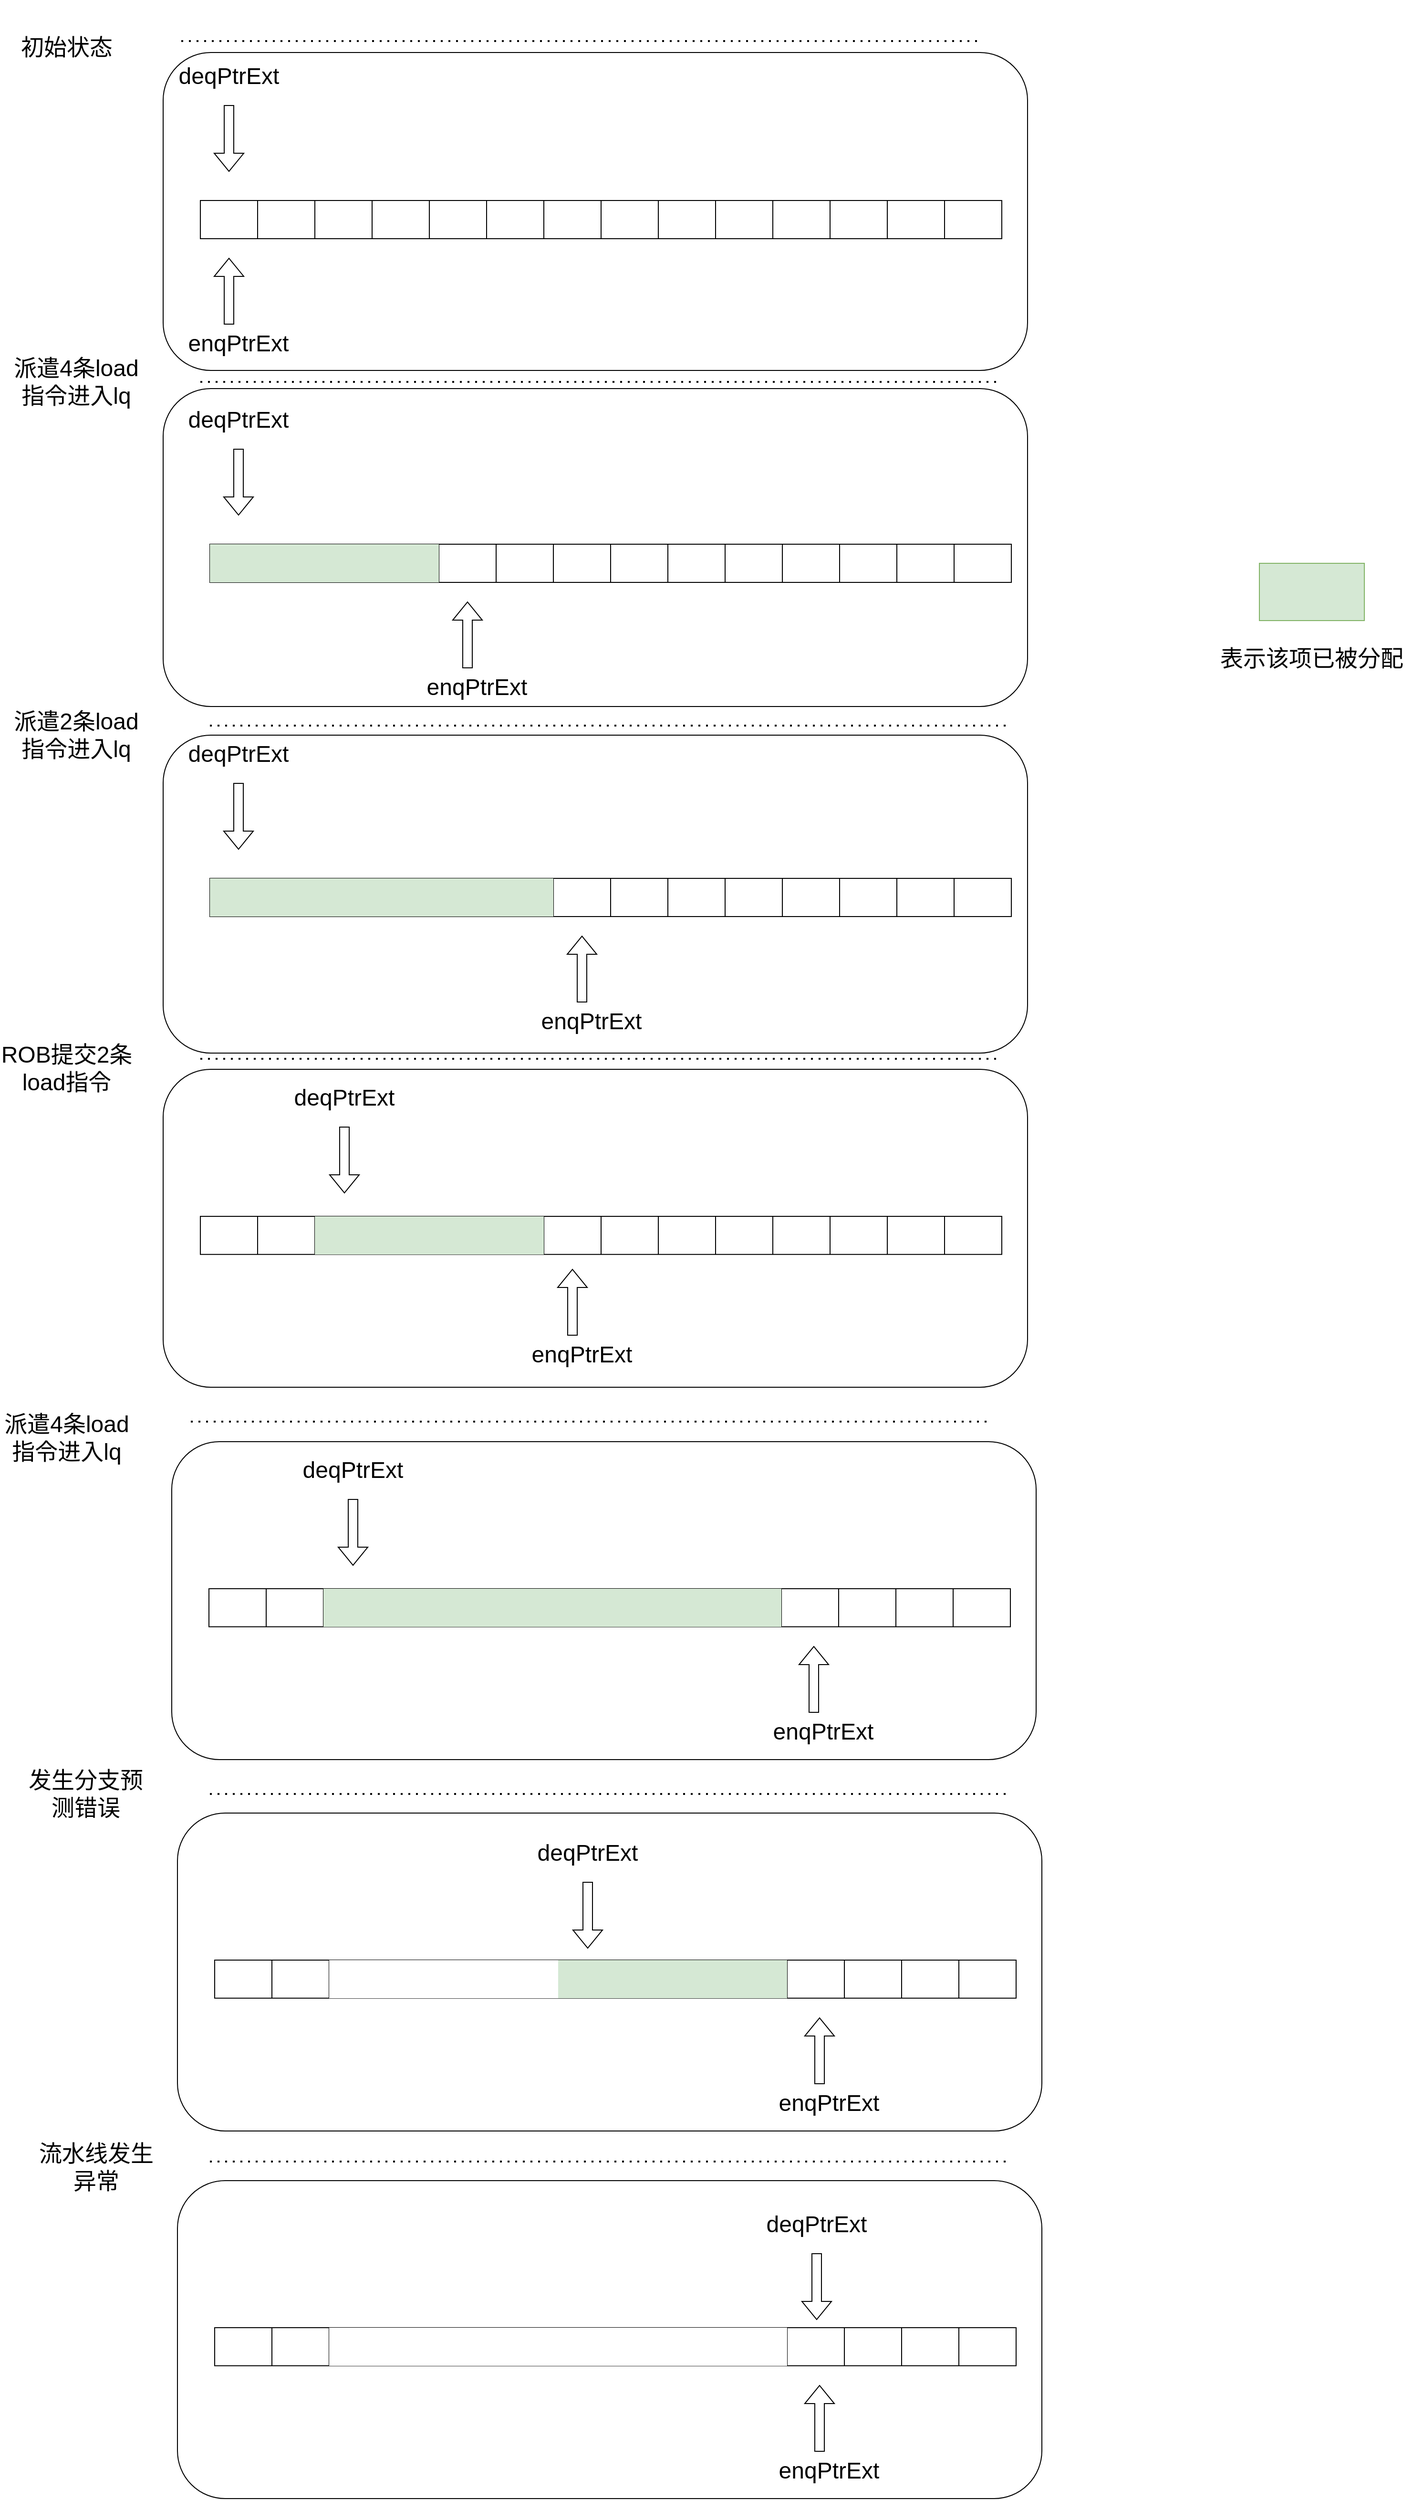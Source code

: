 <mxfile version="20.3.5" type="github">
  <diagram id="Lsw_fDYgIpaV166v-fXl" name="第 1 页">
    <mxGraphModel dx="2946" dy="1591" grid="0" gridSize="10" guides="1" tooltips="1" connect="1" arrows="1" fold="1" page="1" pageScale="1" pageWidth="2339" pageHeight="3300" math="0" shadow="0">
      <root>
        <mxCell id="0" />
        <mxCell id="1" parent="0" />
        <mxCell id="ylRBxWlj7SwvqX3XVw_r-153" value="" style="rounded=1;whiteSpace=wrap;html=1;fontSize=24;" vertex="1" parent="1">
          <mxGeometry x="361" y="1230" width="906" height="333" as="geometry" />
        </mxCell>
        <mxCell id="ylRBxWlj7SwvqX3XVw_r-152" value="" style="rounded=1;whiteSpace=wrap;html=1;fontSize=24;" vertex="1" parent="1">
          <mxGeometry x="361" y="880" width="906" height="333" as="geometry" />
        </mxCell>
        <mxCell id="ylRBxWlj7SwvqX3XVw_r-151" value="" style="rounded=1;whiteSpace=wrap;html=1;fontSize=24;" vertex="1" parent="1">
          <mxGeometry x="361" y="517" width="906" height="333" as="geometry" />
        </mxCell>
        <mxCell id="ylRBxWlj7SwvqX3XVw_r-150" value="" style="rounded=1;whiteSpace=wrap;html=1;fontSize=24;" vertex="1" parent="1">
          <mxGeometry x="361" y="165" width="906" height="333" as="geometry" />
        </mxCell>
        <mxCell id="ylRBxWlj7SwvqX3XVw_r-14" value="" style="shape=table;startSize=0;container=1;collapsible=0;childLayout=tableLayout;" vertex="1" parent="1">
          <mxGeometry x="400" y="320" width="840" height="40" as="geometry" />
        </mxCell>
        <mxCell id="ylRBxWlj7SwvqX3XVw_r-15" value="" style="shape=tableRow;horizontal=0;startSize=0;swimlaneHead=0;swimlaneBody=0;top=0;left=0;bottom=0;right=0;collapsible=0;dropTarget=0;fillColor=none;points=[[0,0.5],[1,0.5]];portConstraint=eastwest;" vertex="1" parent="ylRBxWlj7SwvqX3XVw_r-14">
          <mxGeometry width="840" height="40" as="geometry" />
        </mxCell>
        <mxCell id="ylRBxWlj7SwvqX3XVw_r-16" value="" style="shape=partialRectangle;html=1;whiteSpace=wrap;connectable=0;overflow=hidden;fillColor=none;top=0;left=0;bottom=0;right=0;pointerEvents=1;" vertex="1" parent="ylRBxWlj7SwvqX3XVw_r-15">
          <mxGeometry width="60" height="40" as="geometry">
            <mxRectangle width="60" height="40" as="alternateBounds" />
          </mxGeometry>
        </mxCell>
        <mxCell id="ylRBxWlj7SwvqX3XVw_r-17" value="" style="shape=partialRectangle;html=1;whiteSpace=wrap;connectable=0;overflow=hidden;fillColor=none;top=0;left=0;bottom=0;right=0;pointerEvents=1;" vertex="1" parent="ylRBxWlj7SwvqX3XVw_r-15">
          <mxGeometry x="60" width="60" height="40" as="geometry">
            <mxRectangle width="60" height="40" as="alternateBounds" />
          </mxGeometry>
        </mxCell>
        <mxCell id="ylRBxWlj7SwvqX3XVw_r-18" value="" style="shape=partialRectangle;html=1;whiteSpace=wrap;connectable=0;overflow=hidden;fillColor=none;top=0;left=0;bottom=0;right=0;pointerEvents=1;" vertex="1" parent="ylRBxWlj7SwvqX3XVw_r-15">
          <mxGeometry x="120" width="60" height="40" as="geometry">
            <mxRectangle width="60" height="40" as="alternateBounds" />
          </mxGeometry>
        </mxCell>
        <mxCell id="ylRBxWlj7SwvqX3XVw_r-19" value="" style="shape=partialRectangle;html=1;whiteSpace=wrap;connectable=0;overflow=hidden;fillColor=none;top=0;left=0;bottom=0;right=0;pointerEvents=1;" vertex="1" parent="ylRBxWlj7SwvqX3XVw_r-15">
          <mxGeometry x="180" width="60" height="40" as="geometry">
            <mxRectangle width="60" height="40" as="alternateBounds" />
          </mxGeometry>
        </mxCell>
        <mxCell id="ylRBxWlj7SwvqX3XVw_r-20" value="" style="shape=partialRectangle;html=1;whiteSpace=wrap;connectable=0;overflow=hidden;fillColor=none;top=0;left=0;bottom=0;right=0;pointerEvents=1;" vertex="1" parent="ylRBxWlj7SwvqX3XVw_r-15">
          <mxGeometry x="240" width="60" height="40" as="geometry">
            <mxRectangle width="60" height="40" as="alternateBounds" />
          </mxGeometry>
        </mxCell>
        <mxCell id="ylRBxWlj7SwvqX3XVw_r-21" value="" style="shape=partialRectangle;html=1;whiteSpace=wrap;connectable=0;overflow=hidden;fillColor=none;top=0;left=0;bottom=0;right=0;pointerEvents=1;" vertex="1" parent="ylRBxWlj7SwvqX3XVw_r-15">
          <mxGeometry x="300" width="60" height="40" as="geometry">
            <mxRectangle width="60" height="40" as="alternateBounds" />
          </mxGeometry>
        </mxCell>
        <mxCell id="ylRBxWlj7SwvqX3XVw_r-22" value="" style="shape=partialRectangle;html=1;whiteSpace=wrap;connectable=0;overflow=hidden;fillColor=none;top=0;left=0;bottom=0;right=0;pointerEvents=1;" vertex="1" parent="ylRBxWlj7SwvqX3XVw_r-15">
          <mxGeometry x="360" width="60" height="40" as="geometry">
            <mxRectangle width="60" height="40" as="alternateBounds" />
          </mxGeometry>
        </mxCell>
        <mxCell id="ylRBxWlj7SwvqX3XVw_r-23" value="" style="shape=partialRectangle;html=1;whiteSpace=wrap;connectable=0;overflow=hidden;fillColor=none;top=0;left=0;bottom=0;right=0;pointerEvents=1;" vertex="1" parent="ylRBxWlj7SwvqX3XVw_r-15">
          <mxGeometry x="420" width="60" height="40" as="geometry">
            <mxRectangle width="60" height="40" as="alternateBounds" />
          </mxGeometry>
        </mxCell>
        <mxCell id="ylRBxWlj7SwvqX3XVw_r-24" value="" style="shape=partialRectangle;html=1;whiteSpace=wrap;connectable=0;overflow=hidden;fillColor=none;top=0;left=0;bottom=0;right=0;pointerEvents=1;" vertex="1" parent="ylRBxWlj7SwvqX3XVw_r-15">
          <mxGeometry x="480" width="60" height="40" as="geometry">
            <mxRectangle width="60" height="40" as="alternateBounds" />
          </mxGeometry>
        </mxCell>
        <mxCell id="ylRBxWlj7SwvqX3XVw_r-25" value="" style="shape=partialRectangle;html=1;whiteSpace=wrap;connectable=0;overflow=hidden;fillColor=none;top=0;left=0;bottom=0;right=0;pointerEvents=1;" vertex="1" parent="ylRBxWlj7SwvqX3XVw_r-15">
          <mxGeometry x="540" width="60" height="40" as="geometry">
            <mxRectangle width="60" height="40" as="alternateBounds" />
          </mxGeometry>
        </mxCell>
        <mxCell id="ylRBxWlj7SwvqX3XVw_r-26" value="" style="shape=partialRectangle;html=1;whiteSpace=wrap;connectable=0;overflow=hidden;fillColor=none;top=0;left=0;bottom=0;right=0;pointerEvents=1;" vertex="1" parent="ylRBxWlj7SwvqX3XVw_r-15">
          <mxGeometry x="600" width="60" height="40" as="geometry">
            <mxRectangle width="60" height="40" as="alternateBounds" />
          </mxGeometry>
        </mxCell>
        <mxCell id="ylRBxWlj7SwvqX3XVw_r-27" value="" style="shape=partialRectangle;html=1;whiteSpace=wrap;connectable=0;overflow=hidden;fillColor=none;top=0;left=0;bottom=0;right=0;pointerEvents=1;" vertex="1" parent="ylRBxWlj7SwvqX3XVw_r-15">
          <mxGeometry x="660" width="60" height="40" as="geometry">
            <mxRectangle width="60" height="40" as="alternateBounds" />
          </mxGeometry>
        </mxCell>
        <mxCell id="ylRBxWlj7SwvqX3XVw_r-28" value="" style="shape=partialRectangle;html=1;whiteSpace=wrap;connectable=0;overflow=hidden;fillColor=none;top=0;left=0;bottom=0;right=0;pointerEvents=1;" vertex="1" parent="ylRBxWlj7SwvqX3XVw_r-15">
          <mxGeometry x="720" width="60" height="40" as="geometry">
            <mxRectangle width="60" height="40" as="alternateBounds" />
          </mxGeometry>
        </mxCell>
        <mxCell id="ylRBxWlj7SwvqX3XVw_r-29" value="" style="shape=partialRectangle;html=1;whiteSpace=wrap;connectable=0;overflow=hidden;fillColor=none;top=0;left=0;bottom=0;right=0;pointerEvents=1;" vertex="1" parent="ylRBxWlj7SwvqX3XVw_r-15">
          <mxGeometry x="780" width="60" height="40" as="geometry">
            <mxRectangle width="60" height="40" as="alternateBounds" />
          </mxGeometry>
        </mxCell>
        <mxCell id="ylRBxWlj7SwvqX3XVw_r-30" value="" style="shape=flexArrow;endArrow=classic;html=1;rounded=0;" edge="1" parent="1">
          <mxGeometry width="50" height="50" relative="1" as="geometry">
            <mxPoint x="430" y="450" as="sourcePoint" />
            <mxPoint x="430" y="380" as="targetPoint" />
          </mxGeometry>
        </mxCell>
        <mxCell id="ylRBxWlj7SwvqX3XVw_r-31" value="&lt;font style=&quot;font-size: 24px;&quot;&gt;enqPtrExt&lt;/font&gt;" style="text;html=1;strokeColor=none;fillColor=none;align=center;verticalAlign=middle;whiteSpace=wrap;rounded=0;" vertex="1" parent="1">
          <mxGeometry x="380" y="450" width="120" height="40" as="geometry" />
        </mxCell>
        <mxCell id="ylRBxWlj7SwvqX3XVw_r-35" value="" style="group" vertex="1" connectable="0" parent="1">
          <mxGeometry x="370" y="170" width="120" height="120" as="geometry" />
        </mxCell>
        <mxCell id="ylRBxWlj7SwvqX3XVw_r-33" value="" style="shape=flexArrow;endArrow=classic;html=1;rounded=0;fontSize=24;" edge="1" parent="ylRBxWlj7SwvqX3XVw_r-35">
          <mxGeometry width="50" height="50" relative="1" as="geometry">
            <mxPoint x="60" y="50" as="sourcePoint" />
            <mxPoint x="60" y="120" as="targetPoint" />
          </mxGeometry>
        </mxCell>
        <mxCell id="ylRBxWlj7SwvqX3XVw_r-34" value="&lt;font style=&quot;font-size: 24px;&quot;&gt;deqPtrExt&lt;/font&gt;" style="text;html=1;strokeColor=none;fillColor=none;align=center;verticalAlign=middle;whiteSpace=wrap;rounded=0;" vertex="1" parent="ylRBxWlj7SwvqX3XVw_r-35">
          <mxGeometry width="120" height="40" as="geometry" />
        </mxCell>
        <mxCell id="ylRBxWlj7SwvqX3XVw_r-36" value="" style="shape=table;startSize=0;container=1;collapsible=0;childLayout=tableLayout;" vertex="1" parent="1">
          <mxGeometry x="410" y="680" width="840" height="40" as="geometry" />
        </mxCell>
        <mxCell id="ylRBxWlj7SwvqX3XVw_r-37" value="" style="shape=tableRow;horizontal=0;startSize=0;swimlaneHead=0;swimlaneBody=0;top=0;left=0;bottom=0;right=0;collapsible=0;dropTarget=0;fillColor=none;points=[[0,0.5],[1,0.5]];portConstraint=eastwest;" vertex="1" parent="ylRBxWlj7SwvqX3XVw_r-36">
          <mxGeometry width="840" height="40" as="geometry" />
        </mxCell>
        <mxCell id="ylRBxWlj7SwvqX3XVw_r-38" value="" style="shape=partialRectangle;html=1;whiteSpace=wrap;connectable=0;overflow=hidden;fillColor=#d5e8d4;top=0;left=0;bottom=0;right=0;pointerEvents=1;strokeColor=#82b366;" vertex="1" parent="ylRBxWlj7SwvqX3XVw_r-37">
          <mxGeometry width="60" height="40" as="geometry">
            <mxRectangle width="60" height="40" as="alternateBounds" />
          </mxGeometry>
        </mxCell>
        <mxCell id="ylRBxWlj7SwvqX3XVw_r-39" value="" style="shape=partialRectangle;html=1;whiteSpace=wrap;connectable=0;overflow=hidden;fillColor=#d5e8d4;top=0;left=0;bottom=0;right=0;pointerEvents=1;strokeColor=#82b366;" vertex="1" parent="ylRBxWlj7SwvqX3XVw_r-37">
          <mxGeometry x="60" width="60" height="40" as="geometry">
            <mxRectangle width="60" height="40" as="alternateBounds" />
          </mxGeometry>
        </mxCell>
        <mxCell id="ylRBxWlj7SwvqX3XVw_r-40" value="" style="shape=partialRectangle;html=1;whiteSpace=wrap;connectable=0;overflow=hidden;fillColor=#d5e8d4;top=0;left=0;bottom=0;right=0;pointerEvents=1;strokeColor=#82b366;" vertex="1" parent="ylRBxWlj7SwvqX3XVw_r-37">
          <mxGeometry x="120" width="60" height="40" as="geometry">
            <mxRectangle width="60" height="40" as="alternateBounds" />
          </mxGeometry>
        </mxCell>
        <mxCell id="ylRBxWlj7SwvqX3XVw_r-41" value="" style="shape=partialRectangle;html=1;whiteSpace=wrap;connectable=0;overflow=hidden;fillColor=#d5e8d4;top=0;left=0;bottom=0;right=0;pointerEvents=1;strokeColor=#82b366;" vertex="1" parent="ylRBxWlj7SwvqX3XVw_r-37">
          <mxGeometry x="180" width="60" height="40" as="geometry">
            <mxRectangle width="60" height="40" as="alternateBounds" />
          </mxGeometry>
        </mxCell>
        <mxCell id="ylRBxWlj7SwvqX3XVw_r-42" value="" style="shape=partialRectangle;html=1;whiteSpace=wrap;connectable=0;overflow=hidden;fillColor=none;top=0;left=0;bottom=0;right=0;pointerEvents=1;" vertex="1" parent="ylRBxWlj7SwvqX3XVw_r-37">
          <mxGeometry x="240" width="60" height="40" as="geometry">
            <mxRectangle width="60" height="40" as="alternateBounds" />
          </mxGeometry>
        </mxCell>
        <mxCell id="ylRBxWlj7SwvqX3XVw_r-43" value="" style="shape=partialRectangle;html=1;whiteSpace=wrap;connectable=0;overflow=hidden;fillColor=none;top=0;left=0;bottom=0;right=0;pointerEvents=1;" vertex="1" parent="ylRBxWlj7SwvqX3XVw_r-37">
          <mxGeometry x="300" width="60" height="40" as="geometry">
            <mxRectangle width="60" height="40" as="alternateBounds" />
          </mxGeometry>
        </mxCell>
        <mxCell id="ylRBxWlj7SwvqX3XVw_r-44" value="" style="shape=partialRectangle;html=1;whiteSpace=wrap;connectable=0;overflow=hidden;fillColor=none;top=0;left=0;bottom=0;right=0;pointerEvents=1;" vertex="1" parent="ylRBxWlj7SwvqX3XVw_r-37">
          <mxGeometry x="360" width="60" height="40" as="geometry">
            <mxRectangle width="60" height="40" as="alternateBounds" />
          </mxGeometry>
        </mxCell>
        <mxCell id="ylRBxWlj7SwvqX3XVw_r-45" value="" style="shape=partialRectangle;html=1;whiteSpace=wrap;connectable=0;overflow=hidden;fillColor=none;top=0;left=0;bottom=0;right=0;pointerEvents=1;" vertex="1" parent="ylRBxWlj7SwvqX3XVw_r-37">
          <mxGeometry x="420" width="60" height="40" as="geometry">
            <mxRectangle width="60" height="40" as="alternateBounds" />
          </mxGeometry>
        </mxCell>
        <mxCell id="ylRBxWlj7SwvqX3XVw_r-46" value="" style="shape=partialRectangle;html=1;whiteSpace=wrap;connectable=0;overflow=hidden;fillColor=none;top=0;left=0;bottom=0;right=0;pointerEvents=1;" vertex="1" parent="ylRBxWlj7SwvqX3XVw_r-37">
          <mxGeometry x="480" width="60" height="40" as="geometry">
            <mxRectangle width="60" height="40" as="alternateBounds" />
          </mxGeometry>
        </mxCell>
        <mxCell id="ylRBxWlj7SwvqX3XVw_r-47" value="" style="shape=partialRectangle;html=1;whiteSpace=wrap;connectable=0;overflow=hidden;fillColor=none;top=0;left=0;bottom=0;right=0;pointerEvents=1;" vertex="1" parent="ylRBxWlj7SwvqX3XVw_r-37">
          <mxGeometry x="540" width="60" height="40" as="geometry">
            <mxRectangle width="60" height="40" as="alternateBounds" />
          </mxGeometry>
        </mxCell>
        <mxCell id="ylRBxWlj7SwvqX3XVw_r-48" value="" style="shape=partialRectangle;html=1;whiteSpace=wrap;connectable=0;overflow=hidden;fillColor=none;top=0;left=0;bottom=0;right=0;pointerEvents=1;" vertex="1" parent="ylRBxWlj7SwvqX3XVw_r-37">
          <mxGeometry x="600" width="60" height="40" as="geometry">
            <mxRectangle width="60" height="40" as="alternateBounds" />
          </mxGeometry>
        </mxCell>
        <mxCell id="ylRBxWlj7SwvqX3XVw_r-49" value="" style="shape=partialRectangle;html=1;whiteSpace=wrap;connectable=0;overflow=hidden;fillColor=none;top=0;left=0;bottom=0;right=0;pointerEvents=1;" vertex="1" parent="ylRBxWlj7SwvqX3XVw_r-37">
          <mxGeometry x="660" width="60" height="40" as="geometry">
            <mxRectangle width="60" height="40" as="alternateBounds" />
          </mxGeometry>
        </mxCell>
        <mxCell id="ylRBxWlj7SwvqX3XVw_r-50" value="" style="shape=partialRectangle;html=1;whiteSpace=wrap;connectable=0;overflow=hidden;fillColor=none;top=0;left=0;bottom=0;right=0;pointerEvents=1;" vertex="1" parent="ylRBxWlj7SwvqX3XVw_r-37">
          <mxGeometry x="720" width="60" height="40" as="geometry">
            <mxRectangle width="60" height="40" as="alternateBounds" />
          </mxGeometry>
        </mxCell>
        <mxCell id="ylRBxWlj7SwvqX3XVw_r-51" value="" style="shape=partialRectangle;html=1;whiteSpace=wrap;connectable=0;overflow=hidden;fillColor=none;top=0;left=0;bottom=0;right=0;pointerEvents=1;" vertex="1" parent="ylRBxWlj7SwvqX3XVw_r-37">
          <mxGeometry x="780" width="60" height="40" as="geometry">
            <mxRectangle width="60" height="40" as="alternateBounds" />
          </mxGeometry>
        </mxCell>
        <mxCell id="ylRBxWlj7SwvqX3XVw_r-52" value="" style="shape=flexArrow;endArrow=classic;html=1;rounded=0;" edge="1" parent="1">
          <mxGeometry width="50" height="50" relative="1" as="geometry">
            <mxPoint x="680" y="810" as="sourcePoint" />
            <mxPoint x="680" y="740" as="targetPoint" />
          </mxGeometry>
        </mxCell>
        <mxCell id="ylRBxWlj7SwvqX3XVw_r-53" value="&lt;font style=&quot;font-size: 24px;&quot;&gt;enqPtrExt&lt;/font&gt;" style="text;html=1;strokeColor=none;fillColor=none;align=center;verticalAlign=middle;whiteSpace=wrap;rounded=0;" vertex="1" parent="1">
          <mxGeometry x="630" y="810" width="120" height="40" as="geometry" />
        </mxCell>
        <mxCell id="ylRBxWlj7SwvqX3XVw_r-54" value="" style="group" vertex="1" connectable="0" parent="1">
          <mxGeometry x="380" y="530" width="120" height="120" as="geometry" />
        </mxCell>
        <mxCell id="ylRBxWlj7SwvqX3XVw_r-55" value="" style="shape=flexArrow;endArrow=classic;html=1;rounded=0;fontSize=24;" edge="1" parent="ylRBxWlj7SwvqX3XVw_r-54">
          <mxGeometry width="50" height="50" relative="1" as="geometry">
            <mxPoint x="60" y="50" as="sourcePoint" />
            <mxPoint x="60" y="120" as="targetPoint" />
          </mxGeometry>
        </mxCell>
        <mxCell id="ylRBxWlj7SwvqX3XVw_r-56" value="&lt;font style=&quot;font-size: 24px;&quot;&gt;deqPtrExt&lt;/font&gt;" style="text;html=1;strokeColor=none;fillColor=none;align=center;verticalAlign=middle;whiteSpace=wrap;rounded=0;" vertex="1" parent="ylRBxWlj7SwvqX3XVw_r-54">
          <mxGeometry width="120" height="40" as="geometry" />
        </mxCell>
        <mxCell id="ylRBxWlj7SwvqX3XVw_r-57" value="" style="endArrow=none;dashed=1;html=1;dashPattern=1 3;strokeWidth=2;rounded=0;fontSize=24;" edge="1" parent="1">
          <mxGeometry width="50" height="50" relative="1" as="geometry">
            <mxPoint x="400" y="510" as="sourcePoint" />
            <mxPoint x="1240" y="510" as="targetPoint" />
          </mxGeometry>
        </mxCell>
        <mxCell id="ylRBxWlj7SwvqX3XVw_r-58" value="" style="shape=table;startSize=0;container=1;collapsible=0;childLayout=tableLayout;" vertex="1" parent="1">
          <mxGeometry x="410" y="1030" width="840" height="40" as="geometry" />
        </mxCell>
        <mxCell id="ylRBxWlj7SwvqX3XVw_r-59" value="" style="shape=tableRow;horizontal=0;startSize=0;swimlaneHead=0;swimlaneBody=0;top=0;left=0;bottom=0;right=0;collapsible=0;dropTarget=0;fillColor=none;points=[[0,0.5],[1,0.5]];portConstraint=eastwest;" vertex="1" parent="ylRBxWlj7SwvqX3XVw_r-58">
          <mxGeometry width="840" height="40" as="geometry" />
        </mxCell>
        <mxCell id="ylRBxWlj7SwvqX3XVw_r-60" value="" style="shape=partialRectangle;html=1;whiteSpace=wrap;connectable=0;overflow=hidden;fillColor=#d5e8d4;top=0;left=0;bottom=0;right=0;pointerEvents=1;strokeColor=#82b366;" vertex="1" parent="ylRBxWlj7SwvqX3XVw_r-59">
          <mxGeometry width="60" height="40" as="geometry">
            <mxRectangle width="60" height="40" as="alternateBounds" />
          </mxGeometry>
        </mxCell>
        <mxCell id="ylRBxWlj7SwvqX3XVw_r-61" value="" style="shape=partialRectangle;html=1;whiteSpace=wrap;connectable=0;overflow=hidden;fillColor=#d5e8d4;top=0;left=0;bottom=0;right=0;pointerEvents=1;strokeColor=#82b366;" vertex="1" parent="ylRBxWlj7SwvqX3XVw_r-59">
          <mxGeometry x="60" width="60" height="40" as="geometry">
            <mxRectangle width="60" height="40" as="alternateBounds" />
          </mxGeometry>
        </mxCell>
        <mxCell id="ylRBxWlj7SwvqX3XVw_r-62" value="" style="shape=partialRectangle;html=1;whiteSpace=wrap;connectable=0;overflow=hidden;fillColor=#d5e8d4;top=0;left=0;bottom=0;right=0;pointerEvents=1;strokeColor=#82b366;" vertex="1" parent="ylRBxWlj7SwvqX3XVw_r-59">
          <mxGeometry x="120" width="60" height="40" as="geometry">
            <mxRectangle width="60" height="40" as="alternateBounds" />
          </mxGeometry>
        </mxCell>
        <mxCell id="ylRBxWlj7SwvqX3XVw_r-63" value="" style="shape=partialRectangle;html=1;whiteSpace=wrap;connectable=0;overflow=hidden;fillColor=#d5e8d4;top=0;left=0;bottom=0;right=0;pointerEvents=1;strokeColor=#82b366;" vertex="1" parent="ylRBxWlj7SwvqX3XVw_r-59">
          <mxGeometry x="180" width="60" height="40" as="geometry">
            <mxRectangle width="60" height="40" as="alternateBounds" />
          </mxGeometry>
        </mxCell>
        <mxCell id="ylRBxWlj7SwvqX3XVw_r-64" value="" style="shape=partialRectangle;html=1;whiteSpace=wrap;connectable=0;overflow=hidden;fillColor=#d5e8d4;top=0;left=0;bottom=0;right=0;pointerEvents=1;strokeColor=#82b366;" vertex="1" parent="ylRBxWlj7SwvqX3XVw_r-59">
          <mxGeometry x="240" width="60" height="40" as="geometry">
            <mxRectangle width="60" height="40" as="alternateBounds" />
          </mxGeometry>
        </mxCell>
        <mxCell id="ylRBxWlj7SwvqX3XVw_r-65" value="" style="shape=partialRectangle;html=1;whiteSpace=wrap;connectable=0;overflow=hidden;fillColor=#d5e8d4;top=0;left=0;bottom=0;right=0;pointerEvents=1;strokeColor=#82b366;" vertex="1" parent="ylRBxWlj7SwvqX3XVw_r-59">
          <mxGeometry x="300" width="60" height="40" as="geometry">
            <mxRectangle width="60" height="40" as="alternateBounds" />
          </mxGeometry>
        </mxCell>
        <mxCell id="ylRBxWlj7SwvqX3XVw_r-66" value="" style="shape=partialRectangle;html=1;whiteSpace=wrap;connectable=0;overflow=hidden;fillColor=none;top=0;left=0;bottom=0;right=0;pointerEvents=1;" vertex="1" parent="ylRBxWlj7SwvqX3XVw_r-59">
          <mxGeometry x="360" width="60" height="40" as="geometry">
            <mxRectangle width="60" height="40" as="alternateBounds" />
          </mxGeometry>
        </mxCell>
        <mxCell id="ylRBxWlj7SwvqX3XVw_r-67" value="" style="shape=partialRectangle;html=1;whiteSpace=wrap;connectable=0;overflow=hidden;fillColor=none;top=0;left=0;bottom=0;right=0;pointerEvents=1;" vertex="1" parent="ylRBxWlj7SwvqX3XVw_r-59">
          <mxGeometry x="420" width="60" height="40" as="geometry">
            <mxRectangle width="60" height="40" as="alternateBounds" />
          </mxGeometry>
        </mxCell>
        <mxCell id="ylRBxWlj7SwvqX3XVw_r-68" value="" style="shape=partialRectangle;html=1;whiteSpace=wrap;connectable=0;overflow=hidden;fillColor=none;top=0;left=0;bottom=0;right=0;pointerEvents=1;" vertex="1" parent="ylRBxWlj7SwvqX3XVw_r-59">
          <mxGeometry x="480" width="60" height="40" as="geometry">
            <mxRectangle width="60" height="40" as="alternateBounds" />
          </mxGeometry>
        </mxCell>
        <mxCell id="ylRBxWlj7SwvqX3XVw_r-69" value="" style="shape=partialRectangle;html=1;whiteSpace=wrap;connectable=0;overflow=hidden;fillColor=none;top=0;left=0;bottom=0;right=0;pointerEvents=1;" vertex="1" parent="ylRBxWlj7SwvqX3XVw_r-59">
          <mxGeometry x="540" width="60" height="40" as="geometry">
            <mxRectangle width="60" height="40" as="alternateBounds" />
          </mxGeometry>
        </mxCell>
        <mxCell id="ylRBxWlj7SwvqX3XVw_r-70" value="" style="shape=partialRectangle;html=1;whiteSpace=wrap;connectable=0;overflow=hidden;fillColor=none;top=0;left=0;bottom=0;right=0;pointerEvents=1;" vertex="1" parent="ylRBxWlj7SwvqX3XVw_r-59">
          <mxGeometry x="600" width="60" height="40" as="geometry">
            <mxRectangle width="60" height="40" as="alternateBounds" />
          </mxGeometry>
        </mxCell>
        <mxCell id="ylRBxWlj7SwvqX3XVw_r-71" value="" style="shape=partialRectangle;html=1;whiteSpace=wrap;connectable=0;overflow=hidden;fillColor=none;top=0;left=0;bottom=0;right=0;pointerEvents=1;" vertex="1" parent="ylRBxWlj7SwvqX3XVw_r-59">
          <mxGeometry x="660" width="60" height="40" as="geometry">
            <mxRectangle width="60" height="40" as="alternateBounds" />
          </mxGeometry>
        </mxCell>
        <mxCell id="ylRBxWlj7SwvqX3XVw_r-72" value="" style="shape=partialRectangle;html=1;whiteSpace=wrap;connectable=0;overflow=hidden;fillColor=none;top=0;left=0;bottom=0;right=0;pointerEvents=1;" vertex="1" parent="ylRBxWlj7SwvqX3XVw_r-59">
          <mxGeometry x="720" width="60" height="40" as="geometry">
            <mxRectangle width="60" height="40" as="alternateBounds" />
          </mxGeometry>
        </mxCell>
        <mxCell id="ylRBxWlj7SwvqX3XVw_r-73" value="" style="shape=partialRectangle;html=1;whiteSpace=wrap;connectable=0;overflow=hidden;fillColor=none;top=0;left=0;bottom=0;right=0;pointerEvents=1;" vertex="1" parent="ylRBxWlj7SwvqX3XVw_r-59">
          <mxGeometry x="780" width="60" height="40" as="geometry">
            <mxRectangle width="60" height="40" as="alternateBounds" />
          </mxGeometry>
        </mxCell>
        <mxCell id="ylRBxWlj7SwvqX3XVw_r-74" value="" style="shape=flexArrow;endArrow=classic;html=1;rounded=0;" edge="1" parent="1">
          <mxGeometry width="50" height="50" relative="1" as="geometry">
            <mxPoint x="800" y="1160" as="sourcePoint" />
            <mxPoint x="800" y="1090" as="targetPoint" />
          </mxGeometry>
        </mxCell>
        <mxCell id="ylRBxWlj7SwvqX3XVw_r-75" value="&lt;font style=&quot;font-size: 24px;&quot;&gt;enqPtrExt&lt;/font&gt;" style="text;html=1;strokeColor=none;fillColor=none;align=center;verticalAlign=middle;whiteSpace=wrap;rounded=0;" vertex="1" parent="1">
          <mxGeometry x="750" y="1160" width="120" height="40" as="geometry" />
        </mxCell>
        <mxCell id="ylRBxWlj7SwvqX3XVw_r-76" value="" style="group" vertex="1" connectable="0" parent="1">
          <mxGeometry x="380" y="880" width="120" height="120" as="geometry" />
        </mxCell>
        <mxCell id="ylRBxWlj7SwvqX3XVw_r-77" value="" style="shape=flexArrow;endArrow=classic;html=1;rounded=0;fontSize=24;" edge="1" parent="ylRBxWlj7SwvqX3XVw_r-76">
          <mxGeometry width="50" height="50" relative="1" as="geometry">
            <mxPoint x="60" y="50" as="sourcePoint" />
            <mxPoint x="60" y="120" as="targetPoint" />
          </mxGeometry>
        </mxCell>
        <mxCell id="ylRBxWlj7SwvqX3XVw_r-78" value="&lt;font style=&quot;font-size: 24px;&quot;&gt;deqPtrExt&lt;/font&gt;" style="text;html=1;strokeColor=none;fillColor=none;align=center;verticalAlign=middle;whiteSpace=wrap;rounded=0;" vertex="1" parent="ylRBxWlj7SwvqX3XVw_r-76">
          <mxGeometry width="120" height="40" as="geometry" />
        </mxCell>
        <mxCell id="ylRBxWlj7SwvqX3XVw_r-79" value="" style="endArrow=none;dashed=1;html=1;dashPattern=1 3;strokeWidth=2;rounded=0;fontSize=24;" edge="1" parent="1">
          <mxGeometry width="50" height="50" relative="1" as="geometry">
            <mxPoint x="410" y="870" as="sourcePoint" />
            <mxPoint x="1250" y="870" as="targetPoint" />
          </mxGeometry>
        </mxCell>
        <mxCell id="ylRBxWlj7SwvqX3XVw_r-80" value="派遣4条load指令进入lq" style="text;html=1;strokeColor=none;fillColor=none;align=center;verticalAlign=middle;whiteSpace=wrap;rounded=0;fontSize=24;" vertex="1" parent="1">
          <mxGeometry x="200" y="460" width="140" height="100" as="geometry" />
        </mxCell>
        <mxCell id="ylRBxWlj7SwvqX3XVw_r-81" value="派遣2条load指令进入lq" style="text;html=1;strokeColor=none;fillColor=none;align=center;verticalAlign=middle;whiteSpace=wrap;rounded=0;fontSize=24;" vertex="1" parent="1">
          <mxGeometry x="200" y="830" width="140" height="100" as="geometry" />
        </mxCell>
        <mxCell id="ylRBxWlj7SwvqX3XVw_r-123" value="" style="shape=flexArrow;endArrow=classic;html=1;rounded=0;" edge="1" parent="1">
          <mxGeometry width="50" height="50" relative="1" as="geometry">
            <mxPoint x="790" y="1509" as="sourcePoint" />
            <mxPoint x="790" y="1439" as="targetPoint" />
          </mxGeometry>
        </mxCell>
        <mxCell id="ylRBxWlj7SwvqX3XVw_r-124" value="&lt;font style=&quot;font-size: 24px;&quot;&gt;enqPtrExt&lt;/font&gt;" style="text;html=1;strokeColor=none;fillColor=none;align=center;verticalAlign=middle;whiteSpace=wrap;rounded=0;" vertex="1" parent="1">
          <mxGeometry x="740" y="1509" width="120" height="40" as="geometry" />
        </mxCell>
        <mxCell id="ylRBxWlj7SwvqX3XVw_r-125" value="" style="group" vertex="1" connectable="0" parent="1">
          <mxGeometry x="491" y="1240" width="120" height="120" as="geometry" />
        </mxCell>
        <mxCell id="ylRBxWlj7SwvqX3XVw_r-126" value="" style="shape=flexArrow;endArrow=classic;html=1;rounded=0;fontSize=24;" edge="1" parent="ylRBxWlj7SwvqX3XVw_r-125">
          <mxGeometry width="50" height="50" relative="1" as="geometry">
            <mxPoint x="60" y="50" as="sourcePoint" />
            <mxPoint x="60" y="120" as="targetPoint" />
          </mxGeometry>
        </mxCell>
        <mxCell id="ylRBxWlj7SwvqX3XVw_r-127" value="&lt;font style=&quot;font-size: 24px;&quot;&gt;deqPtrExt&lt;/font&gt;" style="text;html=1;strokeColor=none;fillColor=none;align=center;verticalAlign=middle;whiteSpace=wrap;rounded=0;" vertex="1" parent="ylRBxWlj7SwvqX3XVw_r-125">
          <mxGeometry width="120" height="40" as="geometry" />
        </mxCell>
        <mxCell id="ylRBxWlj7SwvqX3XVw_r-128" value="" style="endArrow=none;dashed=1;html=1;dashPattern=1 3;strokeWidth=2;rounded=0;fontSize=24;" edge="1" parent="1">
          <mxGeometry width="50" height="50" relative="1" as="geometry">
            <mxPoint x="400" y="1219" as="sourcePoint" />
            <mxPoint x="1240" y="1219" as="targetPoint" />
          </mxGeometry>
        </mxCell>
        <mxCell id="ylRBxWlj7SwvqX3XVw_r-129" value="ROB提交2条load指令" style="text;html=1;strokeColor=none;fillColor=none;align=center;verticalAlign=middle;whiteSpace=wrap;rounded=0;fontSize=24;" vertex="1" parent="1">
          <mxGeometry x="190" y="1179" width="140" height="100" as="geometry" />
        </mxCell>
        <mxCell id="ylRBxWlj7SwvqX3XVw_r-130" value="初始状态" style="text;html=1;strokeColor=none;fillColor=none;align=center;verticalAlign=middle;whiteSpace=wrap;rounded=0;fontSize=24;" vertex="1" parent="1">
          <mxGeometry x="190" y="110" width="140" height="100" as="geometry" />
        </mxCell>
        <mxCell id="ylRBxWlj7SwvqX3XVw_r-131" value="" style="rounded=0;whiteSpace=wrap;html=1;fontSize=24;fillColor=#d5e8d4;strokeColor=#82b366;" vertex="1" parent="1">
          <mxGeometry x="1510" y="700" width="110" height="60" as="geometry" />
        </mxCell>
        <mxCell id="ylRBxWlj7SwvqX3XVw_r-132" value="表示该项已被分配" style="text;html=1;strokeColor=none;fillColor=none;align=center;verticalAlign=middle;whiteSpace=wrap;rounded=0;fontSize=24;" vertex="1" parent="1">
          <mxGeometry x="1460" y="770" width="210" height="60" as="geometry" />
        </mxCell>
        <mxCell id="ylRBxWlj7SwvqX3XVw_r-133" value="" style="endArrow=none;dashed=1;html=1;dashPattern=1 3;strokeWidth=2;rounded=0;fontSize=24;" edge="1" parent="1">
          <mxGeometry width="50" height="50" relative="1" as="geometry">
            <mxPoint x="380" y="153" as="sourcePoint" />
            <mxPoint x="1220" y="153" as="targetPoint" />
          </mxGeometry>
        </mxCell>
        <mxCell id="ylRBxWlj7SwvqX3XVw_r-134" value="" style="shape=table;startSize=0;container=1;collapsible=0;childLayout=tableLayout;" vertex="1" parent="1">
          <mxGeometry x="400" y="1384" width="840" height="39.881" as="geometry" />
        </mxCell>
        <mxCell id="ylRBxWlj7SwvqX3XVw_r-135" value="" style="shape=tableRow;horizontal=0;startSize=0;swimlaneHead=0;swimlaneBody=0;top=0;left=0;bottom=0;right=0;collapsible=0;dropTarget=0;fillColor=none;points=[[0,0.5],[1,0.5]];portConstraint=eastwest;" vertex="1" parent="ylRBxWlj7SwvqX3XVw_r-134">
          <mxGeometry width="840" height="40" as="geometry" />
        </mxCell>
        <mxCell id="ylRBxWlj7SwvqX3XVw_r-136" value="" style="shape=partialRectangle;html=1;whiteSpace=wrap;connectable=0;overflow=hidden;fillColor=none;top=0;left=0;bottom=0;right=0;pointerEvents=1;" vertex="1" parent="ylRBxWlj7SwvqX3XVw_r-135">
          <mxGeometry width="60" height="40" as="geometry">
            <mxRectangle width="60" height="40" as="alternateBounds" />
          </mxGeometry>
        </mxCell>
        <mxCell id="ylRBxWlj7SwvqX3XVw_r-137" value="" style="shape=partialRectangle;html=1;whiteSpace=wrap;connectable=0;overflow=hidden;fillColor=none;top=0;left=0;bottom=0;right=0;pointerEvents=1;" vertex="1" parent="ylRBxWlj7SwvqX3XVw_r-135">
          <mxGeometry x="60" width="60" height="40" as="geometry">
            <mxRectangle width="60" height="40" as="alternateBounds" />
          </mxGeometry>
        </mxCell>
        <mxCell id="ylRBxWlj7SwvqX3XVw_r-138" value="" style="shape=partialRectangle;html=1;whiteSpace=wrap;connectable=0;overflow=hidden;fillColor=#d5e8d4;top=0;left=0;bottom=0;right=0;pointerEvents=1;strokeColor=#82b366;" vertex="1" parent="ylRBxWlj7SwvqX3XVw_r-135">
          <mxGeometry x="120" width="60" height="40" as="geometry">
            <mxRectangle width="60" height="40" as="alternateBounds" />
          </mxGeometry>
        </mxCell>
        <mxCell id="ylRBxWlj7SwvqX3XVw_r-139" value="" style="shape=partialRectangle;html=1;whiteSpace=wrap;connectable=0;overflow=hidden;fillColor=#d5e8d4;top=0;left=0;bottom=0;right=0;pointerEvents=1;strokeColor=#82b366;" vertex="1" parent="ylRBxWlj7SwvqX3XVw_r-135">
          <mxGeometry x="180" width="60" height="40" as="geometry">
            <mxRectangle width="60" height="40" as="alternateBounds" />
          </mxGeometry>
        </mxCell>
        <mxCell id="ylRBxWlj7SwvqX3XVw_r-140" value="" style="shape=partialRectangle;html=1;whiteSpace=wrap;connectable=0;overflow=hidden;fillColor=#d5e8d4;top=0;left=0;bottom=0;right=0;pointerEvents=1;strokeColor=#82b366;" vertex="1" parent="ylRBxWlj7SwvqX3XVw_r-135">
          <mxGeometry x="240" width="60" height="40" as="geometry">
            <mxRectangle width="60" height="40" as="alternateBounds" />
          </mxGeometry>
        </mxCell>
        <mxCell id="ylRBxWlj7SwvqX3XVw_r-141" value="" style="shape=partialRectangle;html=1;whiteSpace=wrap;connectable=0;overflow=hidden;fillColor=#d5e8d4;top=0;left=0;bottom=0;right=0;pointerEvents=1;strokeColor=#82b366;" vertex="1" parent="ylRBxWlj7SwvqX3XVw_r-135">
          <mxGeometry x="300" width="60" height="40" as="geometry">
            <mxRectangle width="60" height="40" as="alternateBounds" />
          </mxGeometry>
        </mxCell>
        <mxCell id="ylRBxWlj7SwvqX3XVw_r-142" value="" style="shape=partialRectangle;html=1;whiteSpace=wrap;connectable=0;overflow=hidden;fillColor=none;top=0;left=0;bottom=0;right=0;pointerEvents=1;" vertex="1" parent="ylRBxWlj7SwvqX3XVw_r-135">
          <mxGeometry x="360" width="60" height="40" as="geometry">
            <mxRectangle width="60" height="40" as="alternateBounds" />
          </mxGeometry>
        </mxCell>
        <mxCell id="ylRBxWlj7SwvqX3XVw_r-143" value="" style="shape=partialRectangle;html=1;whiteSpace=wrap;connectable=0;overflow=hidden;fillColor=none;top=0;left=0;bottom=0;right=0;pointerEvents=1;" vertex="1" parent="ylRBxWlj7SwvqX3XVw_r-135">
          <mxGeometry x="420" width="60" height="40" as="geometry">
            <mxRectangle width="60" height="40" as="alternateBounds" />
          </mxGeometry>
        </mxCell>
        <mxCell id="ylRBxWlj7SwvqX3XVw_r-144" value="" style="shape=partialRectangle;html=1;whiteSpace=wrap;connectable=0;overflow=hidden;fillColor=none;top=0;left=0;bottom=0;right=0;pointerEvents=1;" vertex="1" parent="ylRBxWlj7SwvqX3XVw_r-135">
          <mxGeometry x="480" width="60" height="40" as="geometry">
            <mxRectangle width="60" height="40" as="alternateBounds" />
          </mxGeometry>
        </mxCell>
        <mxCell id="ylRBxWlj7SwvqX3XVw_r-145" value="" style="shape=partialRectangle;html=1;whiteSpace=wrap;connectable=0;overflow=hidden;fillColor=none;top=0;left=0;bottom=0;right=0;pointerEvents=1;" vertex="1" parent="ylRBxWlj7SwvqX3XVw_r-135">
          <mxGeometry x="540" width="60" height="40" as="geometry">
            <mxRectangle width="60" height="40" as="alternateBounds" />
          </mxGeometry>
        </mxCell>
        <mxCell id="ylRBxWlj7SwvqX3XVw_r-146" value="" style="shape=partialRectangle;html=1;whiteSpace=wrap;connectable=0;overflow=hidden;fillColor=none;top=0;left=0;bottom=0;right=0;pointerEvents=1;" vertex="1" parent="ylRBxWlj7SwvqX3XVw_r-135">
          <mxGeometry x="600" width="60" height="40" as="geometry">
            <mxRectangle width="60" height="40" as="alternateBounds" />
          </mxGeometry>
        </mxCell>
        <mxCell id="ylRBxWlj7SwvqX3XVw_r-147" value="" style="shape=partialRectangle;html=1;whiteSpace=wrap;connectable=0;overflow=hidden;fillColor=none;top=0;left=0;bottom=0;right=0;pointerEvents=1;" vertex="1" parent="ylRBxWlj7SwvqX3XVw_r-135">
          <mxGeometry x="660" width="60" height="40" as="geometry">
            <mxRectangle width="60" height="40" as="alternateBounds" />
          </mxGeometry>
        </mxCell>
        <mxCell id="ylRBxWlj7SwvqX3XVw_r-148" value="" style="shape=partialRectangle;html=1;whiteSpace=wrap;connectable=0;overflow=hidden;fillColor=none;top=0;left=0;bottom=0;right=0;pointerEvents=1;" vertex="1" parent="ylRBxWlj7SwvqX3XVw_r-135">
          <mxGeometry x="720" width="60" height="40" as="geometry">
            <mxRectangle width="60" height="40" as="alternateBounds" />
          </mxGeometry>
        </mxCell>
        <mxCell id="ylRBxWlj7SwvqX3XVw_r-149" value="" style="shape=partialRectangle;html=1;whiteSpace=wrap;connectable=0;overflow=hidden;fillColor=none;top=0;left=0;bottom=0;right=0;pointerEvents=1;" vertex="1" parent="ylRBxWlj7SwvqX3XVw_r-135">
          <mxGeometry x="780" width="60" height="40" as="geometry">
            <mxRectangle width="60" height="40" as="alternateBounds" />
          </mxGeometry>
        </mxCell>
        <mxCell id="ylRBxWlj7SwvqX3XVw_r-154" value="" style="endArrow=none;dashed=1;html=1;dashPattern=1 3;strokeWidth=2;rounded=0;fontSize=24;" edge="1" parent="1">
          <mxGeometry width="50" height="50" relative="1" as="geometry">
            <mxPoint x="390" y="1599" as="sourcePoint" />
            <mxPoint x="1230" y="1599" as="targetPoint" />
          </mxGeometry>
        </mxCell>
        <mxCell id="ylRBxWlj7SwvqX3XVw_r-155" value="派遣4条load指令进入lq" style="text;html=1;strokeColor=none;fillColor=none;align=center;verticalAlign=middle;whiteSpace=wrap;rounded=0;fontSize=24;" vertex="1" parent="1">
          <mxGeometry x="190" y="1566" width="140" height="100" as="geometry" />
        </mxCell>
        <mxCell id="ylRBxWlj7SwvqX3XVw_r-156" value="" style="rounded=1;whiteSpace=wrap;html=1;fontSize=24;" vertex="1" parent="1">
          <mxGeometry x="370" y="1620" width="906" height="333" as="geometry" />
        </mxCell>
        <mxCell id="ylRBxWlj7SwvqX3XVw_r-157" value="" style="shape=flexArrow;endArrow=classic;html=1;rounded=0;" edge="1" parent="1">
          <mxGeometry width="50" height="50" relative="1" as="geometry">
            <mxPoint x="1043" y="1904" as="sourcePoint" />
            <mxPoint x="1043" y="1834" as="targetPoint" />
          </mxGeometry>
        </mxCell>
        <mxCell id="ylRBxWlj7SwvqX3XVw_r-158" value="&lt;font style=&quot;font-size: 24px;&quot;&gt;enqPtrExt&lt;/font&gt;" style="text;html=1;strokeColor=none;fillColor=none;align=center;verticalAlign=middle;whiteSpace=wrap;rounded=0;" vertex="1" parent="1">
          <mxGeometry x="993" y="1904" width="120" height="40" as="geometry" />
        </mxCell>
        <mxCell id="ylRBxWlj7SwvqX3XVw_r-159" value="" style="group" vertex="1" connectable="0" parent="1">
          <mxGeometry x="500" y="1630" width="120" height="120" as="geometry" />
        </mxCell>
        <mxCell id="ylRBxWlj7SwvqX3XVw_r-160" value="" style="shape=flexArrow;endArrow=classic;html=1;rounded=0;fontSize=24;" edge="1" parent="ylRBxWlj7SwvqX3XVw_r-159">
          <mxGeometry width="50" height="50" relative="1" as="geometry">
            <mxPoint x="60" y="50" as="sourcePoint" />
            <mxPoint x="60" y="120" as="targetPoint" />
          </mxGeometry>
        </mxCell>
        <mxCell id="ylRBxWlj7SwvqX3XVw_r-161" value="&lt;font style=&quot;font-size: 24px;&quot;&gt;deqPtrExt&lt;/font&gt;" style="text;html=1;strokeColor=none;fillColor=none;align=center;verticalAlign=middle;whiteSpace=wrap;rounded=0;" vertex="1" parent="ylRBxWlj7SwvqX3XVw_r-159">
          <mxGeometry width="120" height="40" as="geometry" />
        </mxCell>
        <mxCell id="ylRBxWlj7SwvqX3XVw_r-162" value="" style="shape=table;startSize=0;container=1;collapsible=0;childLayout=tableLayout;" vertex="1" parent="1">
          <mxGeometry x="409" y="1774" width="840" height="39.881" as="geometry" />
        </mxCell>
        <mxCell id="ylRBxWlj7SwvqX3XVw_r-163" value="" style="shape=tableRow;horizontal=0;startSize=0;swimlaneHead=0;swimlaneBody=0;top=0;left=0;bottom=0;right=0;collapsible=0;dropTarget=0;fillColor=none;points=[[0,0.5],[1,0.5]];portConstraint=eastwest;" vertex="1" parent="ylRBxWlj7SwvqX3XVw_r-162">
          <mxGeometry width="840" height="40" as="geometry" />
        </mxCell>
        <mxCell id="ylRBxWlj7SwvqX3XVw_r-164" value="" style="shape=partialRectangle;html=1;whiteSpace=wrap;connectable=0;overflow=hidden;fillColor=none;top=0;left=0;bottom=0;right=0;pointerEvents=1;" vertex="1" parent="ylRBxWlj7SwvqX3XVw_r-163">
          <mxGeometry width="60" height="40" as="geometry">
            <mxRectangle width="60" height="40" as="alternateBounds" />
          </mxGeometry>
        </mxCell>
        <mxCell id="ylRBxWlj7SwvqX3XVw_r-165" value="" style="shape=partialRectangle;html=1;whiteSpace=wrap;connectable=0;overflow=hidden;fillColor=none;top=0;left=0;bottom=0;right=0;pointerEvents=1;" vertex="1" parent="ylRBxWlj7SwvqX3XVw_r-163">
          <mxGeometry x="60" width="60" height="40" as="geometry">
            <mxRectangle width="60" height="40" as="alternateBounds" />
          </mxGeometry>
        </mxCell>
        <mxCell id="ylRBxWlj7SwvqX3XVw_r-166" value="" style="shape=partialRectangle;html=1;whiteSpace=wrap;connectable=0;overflow=hidden;fillColor=#d5e8d4;top=0;left=0;bottom=0;right=0;pointerEvents=1;strokeColor=#82b366;" vertex="1" parent="ylRBxWlj7SwvqX3XVw_r-163">
          <mxGeometry x="120" width="60" height="40" as="geometry">
            <mxRectangle width="60" height="40" as="alternateBounds" />
          </mxGeometry>
        </mxCell>
        <mxCell id="ylRBxWlj7SwvqX3XVw_r-167" value="" style="shape=partialRectangle;html=1;whiteSpace=wrap;connectable=0;overflow=hidden;fillColor=#d5e8d4;top=0;left=0;bottom=0;right=0;pointerEvents=1;strokeColor=#82b366;" vertex="1" parent="ylRBxWlj7SwvqX3XVw_r-163">
          <mxGeometry x="180" width="60" height="40" as="geometry">
            <mxRectangle width="60" height="40" as="alternateBounds" />
          </mxGeometry>
        </mxCell>
        <mxCell id="ylRBxWlj7SwvqX3XVw_r-168" value="" style="shape=partialRectangle;html=1;whiteSpace=wrap;connectable=0;overflow=hidden;fillColor=#d5e8d4;top=0;left=0;bottom=0;right=0;pointerEvents=1;strokeColor=#82b366;" vertex="1" parent="ylRBxWlj7SwvqX3XVw_r-163">
          <mxGeometry x="240" width="60" height="40" as="geometry">
            <mxRectangle width="60" height="40" as="alternateBounds" />
          </mxGeometry>
        </mxCell>
        <mxCell id="ylRBxWlj7SwvqX3XVw_r-169" value="" style="shape=partialRectangle;html=1;whiteSpace=wrap;connectable=0;overflow=hidden;fillColor=#d5e8d4;top=0;left=0;bottom=0;right=0;pointerEvents=1;strokeColor=#82b366;" vertex="1" parent="ylRBxWlj7SwvqX3XVw_r-163">
          <mxGeometry x="300" width="60" height="40" as="geometry">
            <mxRectangle width="60" height="40" as="alternateBounds" />
          </mxGeometry>
        </mxCell>
        <mxCell id="ylRBxWlj7SwvqX3XVw_r-170" value="" style="shape=partialRectangle;html=1;whiteSpace=wrap;connectable=0;overflow=hidden;fillColor=#d5e8d4;top=0;left=0;bottom=0;right=0;pointerEvents=1;strokeColor=#82b366;" vertex="1" parent="ylRBxWlj7SwvqX3XVw_r-163">
          <mxGeometry x="360" width="60" height="40" as="geometry">
            <mxRectangle width="60" height="40" as="alternateBounds" />
          </mxGeometry>
        </mxCell>
        <mxCell id="ylRBxWlj7SwvqX3XVw_r-171" value="" style="shape=partialRectangle;html=1;whiteSpace=wrap;connectable=0;overflow=hidden;fillColor=#d5e8d4;top=0;left=0;bottom=0;right=0;pointerEvents=1;strokeColor=#82b366;" vertex="1" parent="ylRBxWlj7SwvqX3XVw_r-163">
          <mxGeometry x="420" width="60" height="40" as="geometry">
            <mxRectangle width="60" height="40" as="alternateBounds" />
          </mxGeometry>
        </mxCell>
        <mxCell id="ylRBxWlj7SwvqX3XVw_r-172" value="" style="shape=partialRectangle;html=1;whiteSpace=wrap;connectable=0;overflow=hidden;fillColor=#d5e8d4;top=0;left=0;bottom=0;right=0;pointerEvents=1;strokeColor=#82b366;" vertex="1" parent="ylRBxWlj7SwvqX3XVw_r-163">
          <mxGeometry x="480" width="60" height="40" as="geometry">
            <mxRectangle width="60" height="40" as="alternateBounds" />
          </mxGeometry>
        </mxCell>
        <mxCell id="ylRBxWlj7SwvqX3XVw_r-173" value="" style="shape=partialRectangle;html=1;whiteSpace=wrap;connectable=0;overflow=hidden;fillColor=#d5e8d4;top=0;left=0;bottom=0;right=0;pointerEvents=1;strokeColor=#82b366;" vertex="1" parent="ylRBxWlj7SwvqX3XVw_r-163">
          <mxGeometry x="540" width="60" height="40" as="geometry">
            <mxRectangle width="60" height="40" as="alternateBounds" />
          </mxGeometry>
        </mxCell>
        <mxCell id="ylRBxWlj7SwvqX3XVw_r-174" value="" style="shape=partialRectangle;html=1;whiteSpace=wrap;connectable=0;overflow=hidden;fillColor=none;top=0;left=0;bottom=0;right=0;pointerEvents=1;" vertex="1" parent="ylRBxWlj7SwvqX3XVw_r-163">
          <mxGeometry x="600" width="60" height="40" as="geometry">
            <mxRectangle width="60" height="40" as="alternateBounds" />
          </mxGeometry>
        </mxCell>
        <mxCell id="ylRBxWlj7SwvqX3XVw_r-175" value="" style="shape=partialRectangle;html=1;whiteSpace=wrap;connectable=0;overflow=hidden;fillColor=none;top=0;left=0;bottom=0;right=0;pointerEvents=1;" vertex="1" parent="ylRBxWlj7SwvqX3XVw_r-163">
          <mxGeometry x="660" width="60" height="40" as="geometry">
            <mxRectangle width="60" height="40" as="alternateBounds" />
          </mxGeometry>
        </mxCell>
        <mxCell id="ylRBxWlj7SwvqX3XVw_r-176" value="" style="shape=partialRectangle;html=1;whiteSpace=wrap;connectable=0;overflow=hidden;fillColor=none;top=0;left=0;bottom=0;right=0;pointerEvents=1;" vertex="1" parent="ylRBxWlj7SwvqX3XVw_r-163">
          <mxGeometry x="720" width="60" height="40" as="geometry">
            <mxRectangle width="60" height="40" as="alternateBounds" />
          </mxGeometry>
        </mxCell>
        <mxCell id="ylRBxWlj7SwvqX3XVw_r-177" value="" style="shape=partialRectangle;html=1;whiteSpace=wrap;connectable=0;overflow=hidden;fillColor=none;top=0;left=0;bottom=0;right=0;pointerEvents=1;" vertex="1" parent="ylRBxWlj7SwvqX3XVw_r-163">
          <mxGeometry x="780" width="60" height="40" as="geometry">
            <mxRectangle width="60" height="40" as="alternateBounds" />
          </mxGeometry>
        </mxCell>
        <mxCell id="ylRBxWlj7SwvqX3XVw_r-179" value="" style="endArrow=none;dashed=1;html=1;dashPattern=1 3;strokeWidth=2;rounded=0;fontSize=24;" edge="1" parent="1">
          <mxGeometry width="50" height="50" relative="1" as="geometry">
            <mxPoint x="410" y="1989" as="sourcePoint" />
            <mxPoint x="1250" y="1989" as="targetPoint" />
          </mxGeometry>
        </mxCell>
        <mxCell id="ylRBxWlj7SwvqX3XVw_r-180" value="发生分支预测错误" style="text;html=1;strokeColor=none;fillColor=none;align=center;verticalAlign=middle;whiteSpace=wrap;rounded=0;fontSize=24;" vertex="1" parent="1">
          <mxGeometry x="210" y="1939" width="140" height="100" as="geometry" />
        </mxCell>
        <mxCell id="ylRBxWlj7SwvqX3XVw_r-202" value="" style="rounded=1;whiteSpace=wrap;html=1;fontSize=24;" vertex="1" parent="1">
          <mxGeometry x="376" y="2009" width="906" height="333" as="geometry" />
        </mxCell>
        <mxCell id="ylRBxWlj7SwvqX3XVw_r-203" value="" style="shape=flexArrow;endArrow=classic;html=1;rounded=0;" edge="1" parent="1">
          <mxGeometry width="50" height="50" relative="1" as="geometry">
            <mxPoint x="1049" y="2293" as="sourcePoint" />
            <mxPoint x="1049" y="2223" as="targetPoint" />
          </mxGeometry>
        </mxCell>
        <mxCell id="ylRBxWlj7SwvqX3XVw_r-204" value="&lt;font style=&quot;font-size: 24px;&quot;&gt;enqPtrExt&lt;/font&gt;" style="text;html=1;strokeColor=none;fillColor=none;align=center;verticalAlign=middle;whiteSpace=wrap;rounded=0;" vertex="1" parent="1">
          <mxGeometry x="999" y="2293" width="120" height="40" as="geometry" />
        </mxCell>
        <mxCell id="ylRBxWlj7SwvqX3XVw_r-205" value="" style="group" vertex="1" connectable="0" parent="1">
          <mxGeometry x="746" y="2031" width="120" height="120" as="geometry" />
        </mxCell>
        <mxCell id="ylRBxWlj7SwvqX3XVw_r-206" value="" style="shape=flexArrow;endArrow=classic;html=1;rounded=0;fontSize=24;" edge="1" parent="ylRBxWlj7SwvqX3XVw_r-205">
          <mxGeometry width="50" height="50" relative="1" as="geometry">
            <mxPoint x="60" y="50" as="sourcePoint" />
            <mxPoint x="60" y="120" as="targetPoint" />
          </mxGeometry>
        </mxCell>
        <mxCell id="ylRBxWlj7SwvqX3XVw_r-207" value="&lt;font style=&quot;font-size: 24px;&quot;&gt;deqPtrExt&lt;/font&gt;" style="text;html=1;strokeColor=none;fillColor=none;align=center;verticalAlign=middle;whiteSpace=wrap;rounded=0;" vertex="1" parent="ylRBxWlj7SwvqX3XVw_r-205">
          <mxGeometry width="120" height="40" as="geometry" />
        </mxCell>
        <mxCell id="ylRBxWlj7SwvqX3XVw_r-208" value="" style="shape=table;startSize=0;container=1;collapsible=0;childLayout=tableLayout;" vertex="1" parent="1">
          <mxGeometry x="415" y="2163" width="840" height="39.881" as="geometry" />
        </mxCell>
        <mxCell id="ylRBxWlj7SwvqX3XVw_r-209" value="" style="shape=tableRow;horizontal=0;startSize=0;swimlaneHead=0;swimlaneBody=0;top=0;left=0;bottom=0;right=0;collapsible=0;dropTarget=0;fillColor=none;points=[[0,0.5],[1,0.5]];portConstraint=eastwest;" vertex="1" parent="ylRBxWlj7SwvqX3XVw_r-208">
          <mxGeometry width="840" height="40" as="geometry" />
        </mxCell>
        <mxCell id="ylRBxWlj7SwvqX3XVw_r-210" value="" style="shape=partialRectangle;html=1;whiteSpace=wrap;connectable=0;overflow=hidden;fillColor=none;top=0;left=0;bottom=0;right=0;pointerEvents=1;" vertex="1" parent="ylRBxWlj7SwvqX3XVw_r-209">
          <mxGeometry width="60" height="40" as="geometry">
            <mxRectangle width="60" height="40" as="alternateBounds" />
          </mxGeometry>
        </mxCell>
        <mxCell id="ylRBxWlj7SwvqX3XVw_r-211" value="" style="shape=partialRectangle;html=1;whiteSpace=wrap;connectable=0;overflow=hidden;fillColor=none;top=0;left=0;bottom=0;right=0;pointerEvents=1;" vertex="1" parent="ylRBxWlj7SwvqX3XVw_r-209">
          <mxGeometry x="60" width="60" height="40" as="geometry">
            <mxRectangle width="60" height="40" as="alternateBounds" />
          </mxGeometry>
        </mxCell>
        <mxCell id="ylRBxWlj7SwvqX3XVw_r-212" value="" style="shape=partialRectangle;html=1;whiteSpace=wrap;connectable=0;overflow=hidden;top=0;left=0;bottom=0;right=0;pointerEvents=1;" vertex="1" parent="ylRBxWlj7SwvqX3XVw_r-209">
          <mxGeometry x="120" width="60" height="40" as="geometry">
            <mxRectangle width="60" height="40" as="alternateBounds" />
          </mxGeometry>
        </mxCell>
        <mxCell id="ylRBxWlj7SwvqX3XVw_r-213" value="" style="shape=partialRectangle;html=1;whiteSpace=wrap;connectable=0;overflow=hidden;top=0;left=0;bottom=0;right=0;pointerEvents=1;" vertex="1" parent="ylRBxWlj7SwvqX3XVw_r-209">
          <mxGeometry x="180" width="60" height="40" as="geometry">
            <mxRectangle width="60" height="40" as="alternateBounds" />
          </mxGeometry>
        </mxCell>
        <mxCell id="ylRBxWlj7SwvqX3XVw_r-214" value="" style="shape=partialRectangle;html=1;whiteSpace=wrap;connectable=0;overflow=hidden;top=0;left=0;bottom=0;right=0;pointerEvents=1;" vertex="1" parent="ylRBxWlj7SwvqX3XVw_r-209">
          <mxGeometry x="240" width="60" height="40" as="geometry">
            <mxRectangle width="60" height="40" as="alternateBounds" />
          </mxGeometry>
        </mxCell>
        <mxCell id="ylRBxWlj7SwvqX3XVw_r-215" value="" style="shape=partialRectangle;html=1;whiteSpace=wrap;connectable=0;overflow=hidden;top=0;left=0;bottom=0;right=0;pointerEvents=1;" vertex="1" parent="ylRBxWlj7SwvqX3XVw_r-209">
          <mxGeometry x="300" width="60" height="40" as="geometry">
            <mxRectangle width="60" height="40" as="alternateBounds" />
          </mxGeometry>
        </mxCell>
        <mxCell id="ylRBxWlj7SwvqX3XVw_r-216" value="" style="shape=partialRectangle;html=1;whiteSpace=wrap;connectable=0;overflow=hidden;fillColor=#d5e8d4;top=0;left=0;bottom=0;right=0;pointerEvents=1;strokeColor=#82b366;" vertex="1" parent="ylRBxWlj7SwvqX3XVw_r-209">
          <mxGeometry x="360" width="60" height="40" as="geometry">
            <mxRectangle width="60" height="40" as="alternateBounds" />
          </mxGeometry>
        </mxCell>
        <mxCell id="ylRBxWlj7SwvqX3XVw_r-217" value="" style="shape=partialRectangle;html=1;whiteSpace=wrap;connectable=0;overflow=hidden;fillColor=#d5e8d4;top=0;left=0;bottom=0;right=0;pointerEvents=1;strokeColor=#82b366;" vertex="1" parent="ylRBxWlj7SwvqX3XVw_r-209">
          <mxGeometry x="420" width="60" height="40" as="geometry">
            <mxRectangle width="60" height="40" as="alternateBounds" />
          </mxGeometry>
        </mxCell>
        <mxCell id="ylRBxWlj7SwvqX3XVw_r-218" value="" style="shape=partialRectangle;html=1;whiteSpace=wrap;connectable=0;overflow=hidden;fillColor=#d5e8d4;top=0;left=0;bottom=0;right=0;pointerEvents=1;strokeColor=#82b366;" vertex="1" parent="ylRBxWlj7SwvqX3XVw_r-209">
          <mxGeometry x="480" width="60" height="40" as="geometry">
            <mxRectangle width="60" height="40" as="alternateBounds" />
          </mxGeometry>
        </mxCell>
        <mxCell id="ylRBxWlj7SwvqX3XVw_r-219" value="" style="shape=partialRectangle;html=1;whiteSpace=wrap;connectable=0;overflow=hidden;fillColor=#d5e8d4;top=0;left=0;bottom=0;right=0;pointerEvents=1;strokeColor=#82b366;" vertex="1" parent="ylRBxWlj7SwvqX3XVw_r-209">
          <mxGeometry x="540" width="60" height="40" as="geometry">
            <mxRectangle width="60" height="40" as="alternateBounds" />
          </mxGeometry>
        </mxCell>
        <mxCell id="ylRBxWlj7SwvqX3XVw_r-220" value="" style="shape=partialRectangle;html=1;whiteSpace=wrap;connectable=0;overflow=hidden;fillColor=none;top=0;left=0;bottom=0;right=0;pointerEvents=1;" vertex="1" parent="ylRBxWlj7SwvqX3XVw_r-209">
          <mxGeometry x="600" width="60" height="40" as="geometry">
            <mxRectangle width="60" height="40" as="alternateBounds" />
          </mxGeometry>
        </mxCell>
        <mxCell id="ylRBxWlj7SwvqX3XVw_r-221" value="" style="shape=partialRectangle;html=1;whiteSpace=wrap;connectable=0;overflow=hidden;fillColor=none;top=0;left=0;bottom=0;right=0;pointerEvents=1;" vertex="1" parent="ylRBxWlj7SwvqX3XVw_r-209">
          <mxGeometry x="660" width="60" height="40" as="geometry">
            <mxRectangle width="60" height="40" as="alternateBounds" />
          </mxGeometry>
        </mxCell>
        <mxCell id="ylRBxWlj7SwvqX3XVw_r-222" value="" style="shape=partialRectangle;html=1;whiteSpace=wrap;connectable=0;overflow=hidden;fillColor=none;top=0;left=0;bottom=0;right=0;pointerEvents=1;" vertex="1" parent="ylRBxWlj7SwvqX3XVw_r-209">
          <mxGeometry x="720" width="60" height="40" as="geometry">
            <mxRectangle width="60" height="40" as="alternateBounds" />
          </mxGeometry>
        </mxCell>
        <mxCell id="ylRBxWlj7SwvqX3XVw_r-223" value="" style="shape=partialRectangle;html=1;whiteSpace=wrap;connectable=0;overflow=hidden;fillColor=none;top=0;left=0;bottom=0;right=0;pointerEvents=1;" vertex="1" parent="ylRBxWlj7SwvqX3XVw_r-209">
          <mxGeometry x="780" width="60" height="40" as="geometry">
            <mxRectangle width="60" height="40" as="alternateBounds" />
          </mxGeometry>
        </mxCell>
        <mxCell id="ylRBxWlj7SwvqX3XVw_r-224" value="" style="endArrow=none;dashed=1;html=1;dashPattern=1 3;strokeWidth=2;rounded=0;fontSize=24;" edge="1" parent="1">
          <mxGeometry width="50" height="50" relative="1" as="geometry">
            <mxPoint x="410" y="2374" as="sourcePoint" />
            <mxPoint x="1250" y="2374" as="targetPoint" />
          </mxGeometry>
        </mxCell>
        <mxCell id="ylRBxWlj7SwvqX3XVw_r-225" value="" style="rounded=1;whiteSpace=wrap;html=1;fontSize=24;" vertex="1" parent="1">
          <mxGeometry x="376" y="2394" width="906" height="333" as="geometry" />
        </mxCell>
        <mxCell id="ylRBxWlj7SwvqX3XVw_r-226" value="" style="shape=flexArrow;endArrow=classic;html=1;rounded=0;" edge="1" parent="1">
          <mxGeometry width="50" height="50" relative="1" as="geometry">
            <mxPoint x="1049.0" y="2678" as="sourcePoint" />
            <mxPoint x="1049.0" y="2608" as="targetPoint" />
          </mxGeometry>
        </mxCell>
        <mxCell id="ylRBxWlj7SwvqX3XVw_r-227" value="&lt;font style=&quot;font-size: 24px;&quot;&gt;enqPtrExt&lt;/font&gt;" style="text;html=1;strokeColor=none;fillColor=none;align=center;verticalAlign=middle;whiteSpace=wrap;rounded=0;" vertex="1" parent="1">
          <mxGeometry x="999" y="2678" width="120" height="40" as="geometry" />
        </mxCell>
        <mxCell id="ylRBxWlj7SwvqX3XVw_r-228" value="" style="group" vertex="1" connectable="0" parent="1">
          <mxGeometry x="986" y="2420" width="120" height="120" as="geometry" />
        </mxCell>
        <mxCell id="ylRBxWlj7SwvqX3XVw_r-229" value="" style="shape=flexArrow;endArrow=classic;html=1;rounded=0;fontSize=24;" edge="1" parent="ylRBxWlj7SwvqX3XVw_r-228">
          <mxGeometry width="50" height="50" relative="1" as="geometry">
            <mxPoint x="60" y="50" as="sourcePoint" />
            <mxPoint x="60" y="120" as="targetPoint" />
          </mxGeometry>
        </mxCell>
        <mxCell id="ylRBxWlj7SwvqX3XVw_r-230" value="&lt;font style=&quot;font-size: 24px;&quot;&gt;deqPtrExt&lt;/font&gt;" style="text;html=1;strokeColor=none;fillColor=none;align=center;verticalAlign=middle;whiteSpace=wrap;rounded=0;" vertex="1" parent="ylRBxWlj7SwvqX3XVw_r-228">
          <mxGeometry width="120" height="40" as="geometry" />
        </mxCell>
        <mxCell id="ylRBxWlj7SwvqX3XVw_r-231" value="" style="shape=table;startSize=0;container=1;collapsible=0;childLayout=tableLayout;" vertex="1" parent="1">
          <mxGeometry x="415" y="2548" width="840" height="39.881" as="geometry" />
        </mxCell>
        <mxCell id="ylRBxWlj7SwvqX3XVw_r-232" value="" style="shape=tableRow;horizontal=0;startSize=0;swimlaneHead=0;swimlaneBody=0;top=0;left=0;bottom=0;right=0;collapsible=0;dropTarget=0;fillColor=none;points=[[0,0.5],[1,0.5]];portConstraint=eastwest;" vertex="1" parent="ylRBxWlj7SwvqX3XVw_r-231">
          <mxGeometry width="840" height="40" as="geometry" />
        </mxCell>
        <mxCell id="ylRBxWlj7SwvqX3XVw_r-233" value="" style="shape=partialRectangle;html=1;whiteSpace=wrap;connectable=0;overflow=hidden;fillColor=none;top=0;left=0;bottom=0;right=0;pointerEvents=1;" vertex="1" parent="ylRBxWlj7SwvqX3XVw_r-232">
          <mxGeometry width="60" height="40" as="geometry">
            <mxRectangle width="60" height="40" as="alternateBounds" />
          </mxGeometry>
        </mxCell>
        <mxCell id="ylRBxWlj7SwvqX3XVw_r-234" value="" style="shape=partialRectangle;html=1;whiteSpace=wrap;connectable=0;overflow=hidden;fillColor=none;top=0;left=0;bottom=0;right=0;pointerEvents=1;" vertex="1" parent="ylRBxWlj7SwvqX3XVw_r-232">
          <mxGeometry x="60" width="60" height="40" as="geometry">
            <mxRectangle width="60" height="40" as="alternateBounds" />
          </mxGeometry>
        </mxCell>
        <mxCell id="ylRBxWlj7SwvqX3XVw_r-235" value="" style="shape=partialRectangle;html=1;whiteSpace=wrap;connectable=0;overflow=hidden;top=0;left=0;bottom=0;right=0;pointerEvents=1;" vertex="1" parent="ylRBxWlj7SwvqX3XVw_r-232">
          <mxGeometry x="120" width="60" height="40" as="geometry">
            <mxRectangle width="60" height="40" as="alternateBounds" />
          </mxGeometry>
        </mxCell>
        <mxCell id="ylRBxWlj7SwvqX3XVw_r-236" value="" style="shape=partialRectangle;html=1;whiteSpace=wrap;connectable=0;overflow=hidden;top=0;left=0;bottom=0;right=0;pointerEvents=1;" vertex="1" parent="ylRBxWlj7SwvqX3XVw_r-232">
          <mxGeometry x="180" width="60" height="40" as="geometry">
            <mxRectangle width="60" height="40" as="alternateBounds" />
          </mxGeometry>
        </mxCell>
        <mxCell id="ylRBxWlj7SwvqX3XVw_r-237" value="" style="shape=partialRectangle;html=1;whiteSpace=wrap;connectable=0;overflow=hidden;top=0;left=0;bottom=0;right=0;pointerEvents=1;" vertex="1" parent="ylRBxWlj7SwvqX3XVw_r-232">
          <mxGeometry x="240" width="60" height="40" as="geometry">
            <mxRectangle width="60" height="40" as="alternateBounds" />
          </mxGeometry>
        </mxCell>
        <mxCell id="ylRBxWlj7SwvqX3XVw_r-238" value="" style="shape=partialRectangle;html=1;whiteSpace=wrap;connectable=0;overflow=hidden;top=0;left=0;bottom=0;right=0;pointerEvents=1;" vertex="1" parent="ylRBxWlj7SwvqX3XVw_r-232">
          <mxGeometry x="300" width="60" height="40" as="geometry">
            <mxRectangle width="60" height="40" as="alternateBounds" />
          </mxGeometry>
        </mxCell>
        <mxCell id="ylRBxWlj7SwvqX3XVw_r-239" value="" style="shape=partialRectangle;html=1;whiteSpace=wrap;connectable=0;overflow=hidden;top=0;left=0;bottom=0;right=0;pointerEvents=1;" vertex="1" parent="ylRBxWlj7SwvqX3XVw_r-232">
          <mxGeometry x="360" width="60" height="40" as="geometry">
            <mxRectangle width="60" height="40" as="alternateBounds" />
          </mxGeometry>
        </mxCell>
        <mxCell id="ylRBxWlj7SwvqX3XVw_r-240" value="" style="shape=partialRectangle;html=1;whiteSpace=wrap;connectable=0;overflow=hidden;top=0;left=0;bottom=0;right=0;pointerEvents=1;" vertex="1" parent="ylRBxWlj7SwvqX3XVw_r-232">
          <mxGeometry x="420" width="60" height="40" as="geometry">
            <mxRectangle width="60" height="40" as="alternateBounds" />
          </mxGeometry>
        </mxCell>
        <mxCell id="ylRBxWlj7SwvqX3XVw_r-241" value="" style="shape=partialRectangle;html=1;whiteSpace=wrap;connectable=0;overflow=hidden;top=0;left=0;bottom=0;right=0;pointerEvents=1;" vertex="1" parent="ylRBxWlj7SwvqX3XVw_r-232">
          <mxGeometry x="480" width="60" height="40" as="geometry">
            <mxRectangle width="60" height="40" as="alternateBounds" />
          </mxGeometry>
        </mxCell>
        <mxCell id="ylRBxWlj7SwvqX3XVw_r-242" value="" style="shape=partialRectangle;html=1;whiteSpace=wrap;connectable=0;overflow=hidden;top=0;left=0;bottom=0;right=0;pointerEvents=1;" vertex="1" parent="ylRBxWlj7SwvqX3XVw_r-232">
          <mxGeometry x="540" width="60" height="40" as="geometry">
            <mxRectangle width="60" height="40" as="alternateBounds" />
          </mxGeometry>
        </mxCell>
        <mxCell id="ylRBxWlj7SwvqX3XVw_r-243" value="" style="shape=partialRectangle;html=1;whiteSpace=wrap;connectable=0;overflow=hidden;fillColor=none;top=0;left=0;bottom=0;right=0;pointerEvents=1;" vertex="1" parent="ylRBxWlj7SwvqX3XVw_r-232">
          <mxGeometry x="600" width="60" height="40" as="geometry">
            <mxRectangle width="60" height="40" as="alternateBounds" />
          </mxGeometry>
        </mxCell>
        <mxCell id="ylRBxWlj7SwvqX3XVw_r-244" value="" style="shape=partialRectangle;html=1;whiteSpace=wrap;connectable=0;overflow=hidden;fillColor=none;top=0;left=0;bottom=0;right=0;pointerEvents=1;" vertex="1" parent="ylRBxWlj7SwvqX3XVw_r-232">
          <mxGeometry x="660" width="60" height="40" as="geometry">
            <mxRectangle width="60" height="40" as="alternateBounds" />
          </mxGeometry>
        </mxCell>
        <mxCell id="ylRBxWlj7SwvqX3XVw_r-245" value="" style="shape=partialRectangle;html=1;whiteSpace=wrap;connectable=0;overflow=hidden;fillColor=none;top=0;left=0;bottom=0;right=0;pointerEvents=1;" vertex="1" parent="ylRBxWlj7SwvqX3XVw_r-232">
          <mxGeometry x="720" width="60" height="40" as="geometry">
            <mxRectangle width="60" height="40" as="alternateBounds" />
          </mxGeometry>
        </mxCell>
        <mxCell id="ylRBxWlj7SwvqX3XVw_r-246" value="" style="shape=partialRectangle;html=1;whiteSpace=wrap;connectable=0;overflow=hidden;fillColor=none;top=0;left=0;bottom=0;right=0;pointerEvents=1;" vertex="1" parent="ylRBxWlj7SwvqX3XVw_r-232">
          <mxGeometry x="780" width="60" height="40" as="geometry">
            <mxRectangle width="60" height="40" as="alternateBounds" />
          </mxGeometry>
        </mxCell>
        <mxCell id="ylRBxWlj7SwvqX3XVw_r-247" value="流水线发生异常" style="text;html=1;strokeColor=none;fillColor=none;align=center;verticalAlign=middle;whiteSpace=wrap;rounded=0;fontSize=24;" vertex="1" parent="1">
          <mxGeometry x="221" y="2330" width="140" height="100" as="geometry" />
        </mxCell>
      </root>
    </mxGraphModel>
  </diagram>
</mxfile>
